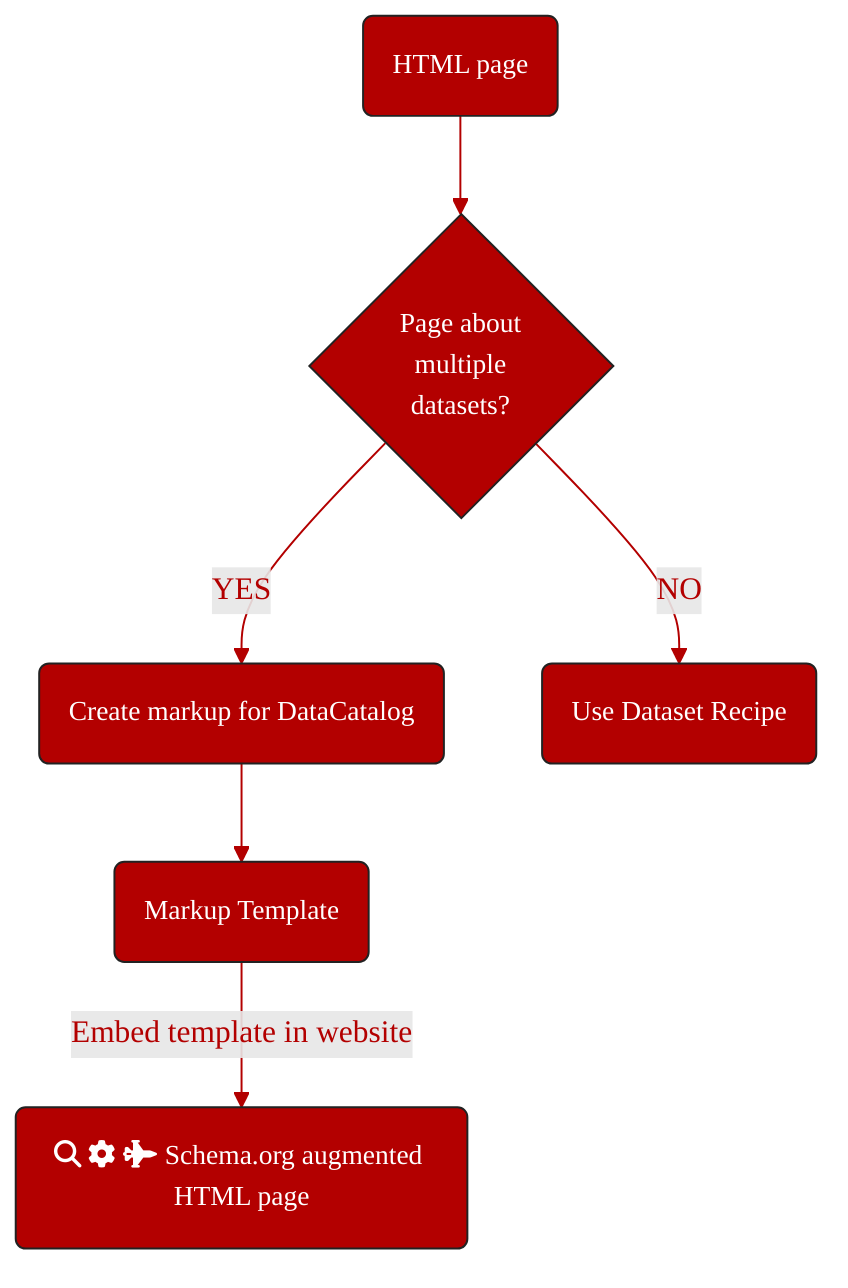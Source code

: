 graph TD
 A(HTML page):::box --> B{Page about <br> multiple <br> datasets?}:::box
 B -->|YES| C(Create markup for DataCatalog):::box
 B -->|NO| F(Use Dataset Recipe):::box
 C --> D(Markup Template):::box
 D -->|Embed template in website| E(fa:fa-search fa:fa-cog fa:fa-fighter-jet Schema.org augmented HTML page):::box
 classDef box font-family:avenir,font-size:14px,fill:#B30000,stroke:#222,color:#fff,stroke-width:1px
linkStyle 0,1,2,3,4 stroke:#B30000,stroke-width:1px,color:#B30000,font-family:avenir;